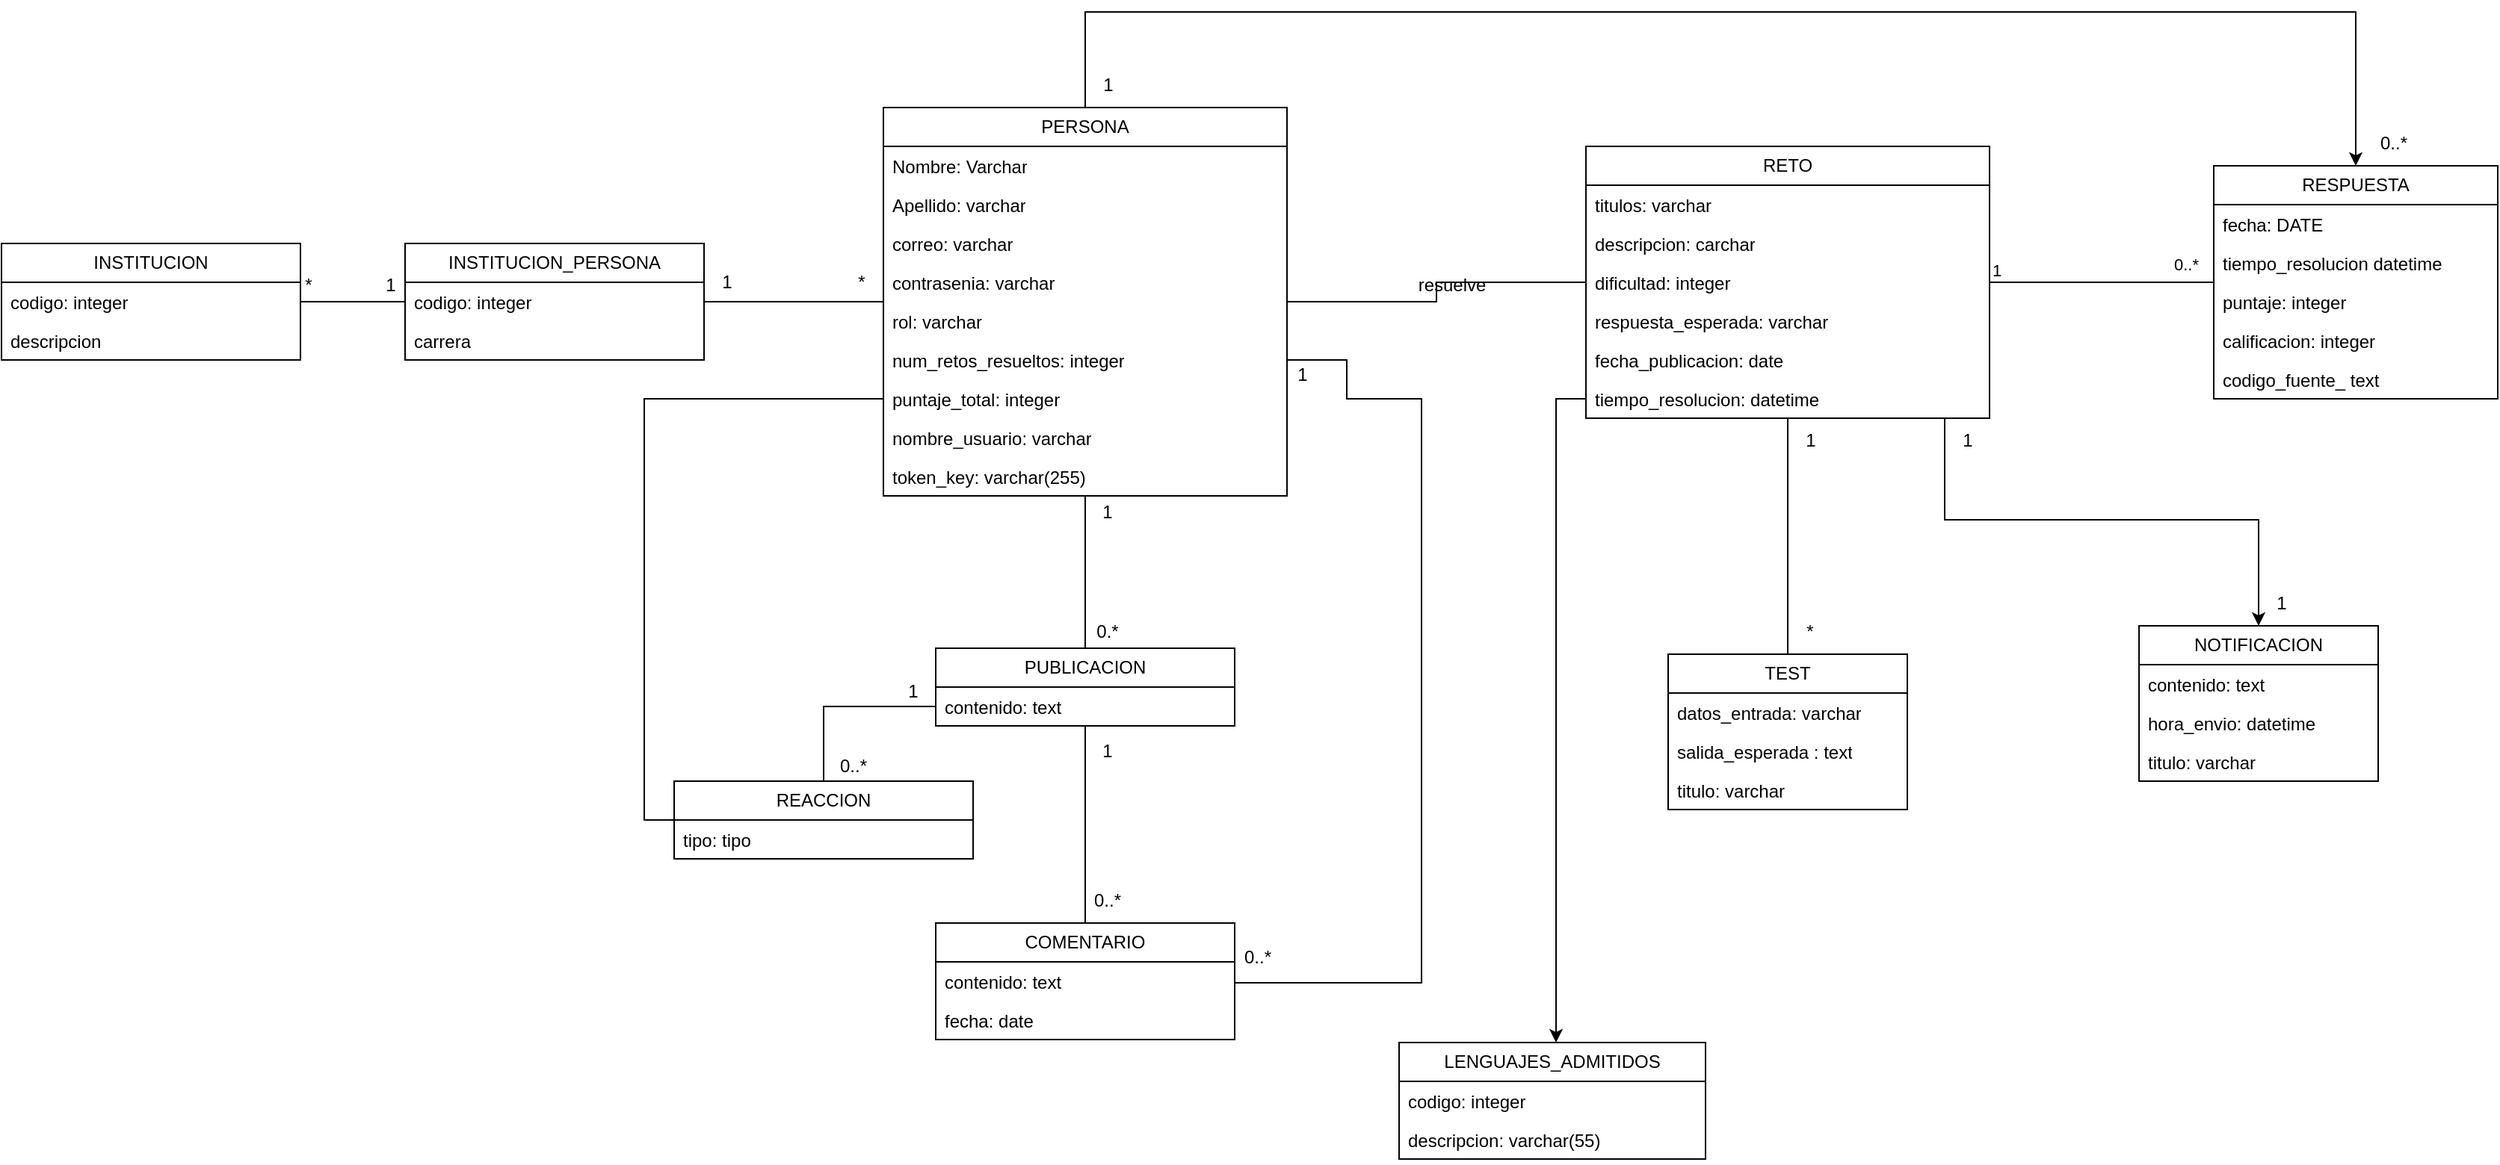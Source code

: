 <mxfile version="28.2.7">
  <diagram name="Página-1" id="Jknd5l03cWAQ0sGty1tu">
    <mxGraphModel dx="2494" dy="977" grid="1" gridSize="10" guides="1" tooltips="1" connect="1" arrows="1" fold="1" page="1" pageScale="1" pageWidth="827" pageHeight="1169" math="0" shadow="0">
      <root>
        <mxCell id="0" />
        <mxCell id="1" parent="0" />
        <mxCell id="FF4zC2Z1TH0vMoSytvkO-65" style="edgeStyle=orthogonalEdgeStyle;rounded=0;orthogonalLoop=1;jettySize=auto;html=1;" parent="1" source="FF4zC2Z1TH0vMoSytvkO-1" target="FF4zC2Z1TH0vMoSytvkO-49" edge="1">
          <mxGeometry relative="1" as="geometry">
            <Array as="points">
              <mxPoint x="-15" y="70" />
              <mxPoint x="835" y="70" />
            </Array>
          </mxGeometry>
        </mxCell>
        <mxCell id="FF4zC2Z1TH0vMoSytvkO-68" style="edgeStyle=orthogonalEdgeStyle;rounded=0;orthogonalLoop=1;jettySize=auto;html=1;endArrow=none;endFill=0;" parent="1" source="FF4zC2Z1TH0vMoSytvkO-1" target="FF4zC2Z1TH0vMoSytvkO-61" edge="1">
          <mxGeometry relative="1" as="geometry" />
        </mxCell>
        <mxCell id="FF4zC2Z1TH0vMoSytvkO-1" value="PERSONA" style="swimlane;fontStyle=0;childLayout=stackLayout;horizontal=1;startSize=26;fillColor=none;horizontalStack=0;resizeParent=1;resizeParentMax=0;resizeLast=0;collapsible=1;marginBottom=0;whiteSpace=wrap;html=1;" parent="1" vertex="1">
          <mxGeometry x="-150" y="134" width="270" height="260" as="geometry" />
        </mxCell>
        <mxCell id="FF4zC2Z1TH0vMoSytvkO-2" value="Nombre: Varchar" style="text;strokeColor=none;fillColor=none;align=left;verticalAlign=top;spacingLeft=4;spacingRight=4;overflow=hidden;rotatable=0;points=[[0,0.5],[1,0.5]];portConstraint=eastwest;whiteSpace=wrap;html=1;" parent="FF4zC2Z1TH0vMoSytvkO-1" vertex="1">
          <mxGeometry y="26" width="270" height="26" as="geometry" />
        </mxCell>
        <mxCell id="FF4zC2Z1TH0vMoSytvkO-3" value="Apellido: varchar" style="text;strokeColor=none;fillColor=none;align=left;verticalAlign=top;spacingLeft=4;spacingRight=4;overflow=hidden;rotatable=0;points=[[0,0.5],[1,0.5]];portConstraint=eastwest;whiteSpace=wrap;html=1;" parent="FF4zC2Z1TH0vMoSytvkO-1" vertex="1">
          <mxGeometry y="52" width="270" height="26" as="geometry" />
        </mxCell>
        <mxCell id="FF4zC2Z1TH0vMoSytvkO-4" value="correo: varchar" style="text;strokeColor=none;fillColor=none;align=left;verticalAlign=top;spacingLeft=4;spacingRight=4;overflow=hidden;rotatable=0;points=[[0,0.5],[1,0.5]];portConstraint=eastwest;whiteSpace=wrap;html=1;" parent="FF4zC2Z1TH0vMoSytvkO-1" vertex="1">
          <mxGeometry y="78" width="270" height="26" as="geometry" />
        </mxCell>
        <mxCell id="FF4zC2Z1TH0vMoSytvkO-5" value="contrasenia: varchar" style="text;strokeColor=none;fillColor=none;align=left;verticalAlign=top;spacingLeft=4;spacingRight=4;overflow=hidden;rotatable=0;points=[[0,0.5],[1,0.5]];portConstraint=eastwest;whiteSpace=wrap;html=1;" parent="FF4zC2Z1TH0vMoSytvkO-1" vertex="1">
          <mxGeometry y="104" width="270" height="26" as="geometry" />
        </mxCell>
        <mxCell id="FF4zC2Z1TH0vMoSytvkO-6" value="rol: varchar" style="text;strokeColor=none;fillColor=none;align=left;verticalAlign=top;spacingLeft=4;spacingRight=4;overflow=hidden;rotatable=0;points=[[0,0.5],[1,0.5]];portConstraint=eastwest;whiteSpace=wrap;html=1;" parent="FF4zC2Z1TH0vMoSytvkO-1" vertex="1">
          <mxGeometry y="130" width="270" height="26" as="geometry" />
        </mxCell>
        <mxCell id="FF4zC2Z1TH0vMoSytvkO-7" value="num_retos_resueltos: integer" style="text;strokeColor=none;fillColor=none;align=left;verticalAlign=top;spacingLeft=4;spacingRight=4;overflow=hidden;rotatable=0;points=[[0,0.5],[1,0.5]];portConstraint=eastwest;whiteSpace=wrap;html=1;" parent="FF4zC2Z1TH0vMoSytvkO-1" vertex="1">
          <mxGeometry y="156" width="270" height="26" as="geometry" />
        </mxCell>
        <mxCell id="FF4zC2Z1TH0vMoSytvkO-9" value="puntaje_total: integer" style="text;strokeColor=none;fillColor=none;align=left;verticalAlign=top;spacingLeft=4;spacingRight=4;overflow=hidden;rotatable=0;points=[[0,0.5],[1,0.5]];portConstraint=eastwest;whiteSpace=wrap;html=1;" parent="FF4zC2Z1TH0vMoSytvkO-1" vertex="1">
          <mxGeometry y="182" width="270" height="26" as="geometry" />
        </mxCell>
        <mxCell id="FF4zC2Z1TH0vMoSytvkO-91" value="nombre_usuario: varchar" style="text;strokeColor=none;fillColor=none;align=left;verticalAlign=top;spacingLeft=4;spacingRight=4;overflow=hidden;rotatable=0;points=[[0,0.5],[1,0.5]];portConstraint=eastwest;whiteSpace=wrap;html=1;" parent="FF4zC2Z1TH0vMoSytvkO-1" vertex="1">
          <mxGeometry y="208" width="270" height="26" as="geometry" />
        </mxCell>
        <mxCell id="FF4zC2Z1TH0vMoSytvkO-92" value="token_key: varchar(255)" style="text;strokeColor=none;fillColor=none;align=left;verticalAlign=top;spacingLeft=4;spacingRight=4;overflow=hidden;rotatable=0;points=[[0,0.5],[1,0.5]];portConstraint=eastwest;whiteSpace=wrap;html=1;" parent="FF4zC2Z1TH0vMoSytvkO-1" vertex="1">
          <mxGeometry y="234" width="270" height="26" as="geometry" />
        </mxCell>
        <mxCell id="FF4zC2Z1TH0vMoSytvkO-10" value="RETO" style="swimlane;fontStyle=0;childLayout=stackLayout;horizontal=1;startSize=26;fillColor=none;horizontalStack=0;resizeParent=1;resizeParentMax=0;resizeLast=0;collapsible=1;marginBottom=0;whiteSpace=wrap;html=1;" parent="1" vertex="1">
          <mxGeometry x="320" y="160" width="270" height="182" as="geometry" />
        </mxCell>
        <mxCell id="FF4zC2Z1TH0vMoSytvkO-11" value="titulos: varchar" style="text;strokeColor=none;fillColor=none;align=left;verticalAlign=top;spacingLeft=4;spacingRight=4;overflow=hidden;rotatable=0;points=[[0,0.5],[1,0.5]];portConstraint=eastwest;whiteSpace=wrap;html=1;" parent="FF4zC2Z1TH0vMoSytvkO-10" vertex="1">
          <mxGeometry y="26" width="270" height="26" as="geometry" />
        </mxCell>
        <mxCell id="FF4zC2Z1TH0vMoSytvkO-12" value="descripcion: carchar" style="text;strokeColor=none;fillColor=none;align=left;verticalAlign=top;spacingLeft=4;spacingRight=4;overflow=hidden;rotatable=0;points=[[0,0.5],[1,0.5]];portConstraint=eastwest;whiteSpace=wrap;html=1;" parent="FF4zC2Z1TH0vMoSytvkO-10" vertex="1">
          <mxGeometry y="52" width="270" height="26" as="geometry" />
        </mxCell>
        <mxCell id="FF4zC2Z1TH0vMoSytvkO-13" value="dificultad: integer" style="text;strokeColor=none;fillColor=none;align=left;verticalAlign=top;spacingLeft=4;spacingRight=4;overflow=hidden;rotatable=0;points=[[0,0.5],[1,0.5]];portConstraint=eastwest;whiteSpace=wrap;html=1;" parent="FF4zC2Z1TH0vMoSytvkO-10" vertex="1">
          <mxGeometry y="78" width="270" height="26" as="geometry" />
        </mxCell>
        <mxCell id="FF4zC2Z1TH0vMoSytvkO-14" value="respuesta_esperada: varchar" style="text;strokeColor=none;fillColor=none;align=left;verticalAlign=top;spacingLeft=4;spacingRight=4;overflow=hidden;rotatable=0;points=[[0,0.5],[1,0.5]];portConstraint=eastwest;whiteSpace=wrap;html=1;" parent="FF4zC2Z1TH0vMoSytvkO-10" vertex="1">
          <mxGeometry y="104" width="270" height="26" as="geometry" />
        </mxCell>
        <mxCell id="FF4zC2Z1TH0vMoSytvkO-15" value="fecha_publicacion: date" style="text;strokeColor=none;fillColor=none;align=left;verticalAlign=top;spacingLeft=4;spacingRight=4;overflow=hidden;rotatable=0;points=[[0,0.5],[1,0.5]];portConstraint=eastwest;whiteSpace=wrap;html=1;" parent="FF4zC2Z1TH0vMoSytvkO-10" vertex="1">
          <mxGeometry y="130" width="270" height="26" as="geometry" />
        </mxCell>
        <mxCell id="FF4zC2Z1TH0vMoSytvkO-16" value="tiempo_resolucion: datetime" style="text;strokeColor=none;fillColor=none;align=left;verticalAlign=top;spacingLeft=4;spacingRight=4;overflow=hidden;rotatable=0;points=[[0,0.5],[1,0.5]];portConstraint=eastwest;whiteSpace=wrap;html=1;" parent="FF4zC2Z1TH0vMoSytvkO-10" vertex="1">
          <mxGeometry y="156" width="270" height="26" as="geometry" />
        </mxCell>
        <mxCell id="FF4zC2Z1TH0vMoSytvkO-18" value="TEST" style="swimlane;fontStyle=0;childLayout=stackLayout;horizontal=1;startSize=26;fillColor=none;horizontalStack=0;resizeParent=1;resizeParentMax=0;resizeLast=0;collapsible=1;marginBottom=0;whiteSpace=wrap;html=1;" parent="1" vertex="1">
          <mxGeometry x="375" y="500" width="160" height="104" as="geometry" />
        </mxCell>
        <mxCell id="FF4zC2Z1TH0vMoSytvkO-19" value="datos_entrada: varchar" style="text;strokeColor=none;fillColor=none;align=left;verticalAlign=top;spacingLeft=4;spacingRight=4;overflow=hidden;rotatable=0;points=[[0,0.5],[1,0.5]];portConstraint=eastwest;whiteSpace=wrap;html=1;" parent="FF4zC2Z1TH0vMoSytvkO-18" vertex="1">
          <mxGeometry y="26" width="160" height="26" as="geometry" />
        </mxCell>
        <mxCell id="FF4zC2Z1TH0vMoSytvkO-20" value="salida_esperada : text" style="text;strokeColor=none;fillColor=none;align=left;verticalAlign=top;spacingLeft=4;spacingRight=4;overflow=hidden;rotatable=0;points=[[0,0.5],[1,0.5]];portConstraint=eastwest;whiteSpace=wrap;html=1;" parent="FF4zC2Z1TH0vMoSytvkO-18" vertex="1">
          <mxGeometry y="52" width="160" height="26" as="geometry" />
        </mxCell>
        <mxCell id="FF4zC2Z1TH0vMoSytvkO-76" value="titulo: varchar" style="text;strokeColor=none;fillColor=none;align=left;verticalAlign=top;spacingLeft=4;spacingRight=4;overflow=hidden;rotatable=0;points=[[0,0.5],[1,0.5]];portConstraint=eastwest;whiteSpace=wrap;html=1;" parent="FF4zC2Z1TH0vMoSytvkO-18" vertex="1">
          <mxGeometry y="78" width="160" height="26" as="geometry" />
        </mxCell>
        <mxCell id="FF4zC2Z1TH0vMoSytvkO-26" value="" style="endArrow=none;html=1;edgeStyle=orthogonalEdgeStyle;rounded=0;" parent="1" source="FF4zC2Z1TH0vMoSytvkO-1" target="FF4zC2Z1TH0vMoSytvkO-10" edge="1">
          <mxGeometry relative="1" as="geometry">
            <mxPoint x="30" y="490" as="sourcePoint" />
            <mxPoint x="190" y="490" as="targetPoint" />
          </mxGeometry>
        </mxCell>
        <mxCell id="FF4zC2Z1TH0vMoSytvkO-29" value="resuelve" style="text;html=1;align=center;verticalAlign=middle;resizable=0;points=[];autosize=1;strokeColor=none;fillColor=none;" parent="1" vertex="1">
          <mxGeometry x="195" y="238" width="70" height="30" as="geometry" />
        </mxCell>
        <mxCell id="FF4zC2Z1TH0vMoSytvkO-30" value="INSTITUCION" style="swimlane;fontStyle=0;childLayout=stackLayout;horizontal=1;startSize=26;fillColor=none;horizontalStack=0;resizeParent=1;resizeParentMax=0;resizeLast=0;collapsible=1;marginBottom=0;whiteSpace=wrap;html=1;" parent="1" vertex="1">
          <mxGeometry x="-740" y="225" width="200" height="78" as="geometry" />
        </mxCell>
        <mxCell id="FF4zC2Z1TH0vMoSytvkO-31" value="codigo: integer" style="text;strokeColor=none;fillColor=none;align=left;verticalAlign=top;spacingLeft=4;spacingRight=4;overflow=hidden;rotatable=0;points=[[0,0.5],[1,0.5]];portConstraint=eastwest;whiteSpace=wrap;html=1;" parent="FF4zC2Z1TH0vMoSytvkO-30" vertex="1">
          <mxGeometry y="26" width="200" height="26" as="geometry" />
        </mxCell>
        <mxCell id="FF4zC2Z1TH0vMoSytvkO-32" value="descripcion" style="text;strokeColor=none;fillColor=none;align=left;verticalAlign=top;spacingLeft=4;spacingRight=4;overflow=hidden;rotatable=0;points=[[0,0.5],[1,0.5]];portConstraint=eastwest;whiteSpace=wrap;html=1;" parent="FF4zC2Z1TH0vMoSytvkO-30" vertex="1">
          <mxGeometry y="52" width="200" height="26" as="geometry" />
        </mxCell>
        <mxCell id="FF4zC2Z1TH0vMoSytvkO-38" value="" style="endArrow=none;html=1;edgeStyle=orthogonalEdgeStyle;rounded=0;" parent="1" source="FF4zC2Z1TH0vMoSytvkO-30" target="FF4zC2Z1TH0vMoSytvkO-42" edge="1">
          <mxGeometry relative="1" as="geometry">
            <mxPoint x="-380" y="440" as="sourcePoint" />
            <mxPoint x="-220" y="440" as="targetPoint" />
          </mxGeometry>
        </mxCell>
        <mxCell id="FF4zC2Z1TH0vMoSytvkO-41" value="*" style="text;html=1;align=center;verticalAlign=middle;resizable=0;points=[];autosize=1;strokeColor=none;fillColor=none;" parent="1" vertex="1">
          <mxGeometry x="-550" y="238" width="30" height="30" as="geometry" />
        </mxCell>
        <mxCell id="FF4zC2Z1TH0vMoSytvkO-42" value="INSTITUCION_PERSONA" style="swimlane;fontStyle=0;childLayout=stackLayout;horizontal=1;startSize=26;fillColor=none;horizontalStack=0;resizeParent=1;resizeParentMax=0;resizeLast=0;collapsible=1;marginBottom=0;whiteSpace=wrap;html=1;" parent="1" vertex="1">
          <mxGeometry x="-470" y="225" width="200" height="78" as="geometry" />
        </mxCell>
        <mxCell id="FF4zC2Z1TH0vMoSytvkO-43" value="codigo: integer" style="text;strokeColor=none;fillColor=none;align=left;verticalAlign=top;spacingLeft=4;spacingRight=4;overflow=hidden;rotatable=0;points=[[0,0.5],[1,0.5]];portConstraint=eastwest;whiteSpace=wrap;html=1;" parent="FF4zC2Z1TH0vMoSytvkO-42" vertex="1">
          <mxGeometry y="26" width="200" height="26" as="geometry" />
        </mxCell>
        <mxCell id="FF4zC2Z1TH0vMoSytvkO-45" value="carrera" style="text;strokeColor=none;fillColor=none;align=left;verticalAlign=top;spacingLeft=4;spacingRight=4;overflow=hidden;rotatable=0;points=[[0,0.5],[1,0.5]];portConstraint=eastwest;whiteSpace=wrap;html=1;" parent="FF4zC2Z1TH0vMoSytvkO-42" vertex="1">
          <mxGeometry y="52" width="200" height="26" as="geometry" />
        </mxCell>
        <mxCell id="FF4zC2Z1TH0vMoSytvkO-47" value="1" style="text;html=1;align=center;verticalAlign=middle;resizable=0;points=[];autosize=1;strokeColor=none;fillColor=none;" parent="1" vertex="1">
          <mxGeometry x="-495" y="238" width="30" height="30" as="geometry" />
        </mxCell>
        <mxCell id="FF4zC2Z1TH0vMoSytvkO-48" style="edgeStyle=orthogonalEdgeStyle;rounded=0;orthogonalLoop=1;jettySize=auto;html=1;endArrow=none;endFill=0;" parent="1" source="FF4zC2Z1TH0vMoSytvkO-43" target="FF4zC2Z1TH0vMoSytvkO-1" edge="1">
          <mxGeometry relative="1" as="geometry" />
        </mxCell>
        <mxCell id="FF4zC2Z1TH0vMoSytvkO-49" value="RESPUESTA" style="swimlane;fontStyle=0;childLayout=stackLayout;horizontal=1;startSize=26;fillColor=none;horizontalStack=0;resizeParent=1;resizeParentMax=0;resizeLast=0;collapsible=1;marginBottom=0;whiteSpace=wrap;html=1;" parent="1" vertex="1">
          <mxGeometry x="740" y="173" width="190" height="156" as="geometry" />
        </mxCell>
        <mxCell id="FF4zC2Z1TH0vMoSytvkO-50" value="fecha: DATE" style="text;strokeColor=none;fillColor=none;align=left;verticalAlign=top;spacingLeft=4;spacingRight=4;overflow=hidden;rotatable=0;points=[[0,0.5],[1,0.5]];portConstraint=eastwest;whiteSpace=wrap;html=1;" parent="FF4zC2Z1TH0vMoSytvkO-49" vertex="1">
          <mxGeometry y="26" width="190" height="26" as="geometry" />
        </mxCell>
        <mxCell id="FF4zC2Z1TH0vMoSytvkO-51" value="tiempo_resolucion datetime" style="text;strokeColor=none;fillColor=none;align=left;verticalAlign=top;spacingLeft=4;spacingRight=4;overflow=hidden;rotatable=0;points=[[0,0.5],[1,0.5]];portConstraint=eastwest;whiteSpace=wrap;html=1;" parent="FF4zC2Z1TH0vMoSytvkO-49" vertex="1">
          <mxGeometry y="52" width="190" height="26" as="geometry" />
        </mxCell>
        <mxCell id="FF4zC2Z1TH0vMoSytvkO-17" value="puntaje: integer" style="text;strokeColor=none;fillColor=none;align=left;verticalAlign=top;spacingLeft=4;spacingRight=4;overflow=hidden;rotatable=0;points=[[0,0.5],[1,0.5]];portConstraint=eastwest;whiteSpace=wrap;html=1;" parent="FF4zC2Z1TH0vMoSytvkO-49" vertex="1">
          <mxGeometry y="78" width="190" height="26" as="geometry" />
        </mxCell>
        <mxCell id="FF4zC2Z1TH0vMoSytvkO-52" value="calificacion: integer" style="text;strokeColor=none;fillColor=none;align=left;verticalAlign=top;spacingLeft=4;spacingRight=4;overflow=hidden;rotatable=0;points=[[0,0.5],[1,0.5]];portConstraint=eastwest;whiteSpace=wrap;html=1;" parent="FF4zC2Z1TH0vMoSytvkO-49" vertex="1">
          <mxGeometry y="104" width="190" height="26" as="geometry" />
        </mxCell>
        <mxCell id="FF4zC2Z1TH0vMoSytvkO-64" value="codigo_fuente_ text" style="text;strokeColor=none;fillColor=none;align=left;verticalAlign=top;spacingLeft=4;spacingRight=4;overflow=hidden;rotatable=0;points=[[0,0.5],[1,0.5]];portConstraint=eastwest;whiteSpace=wrap;html=1;" parent="FF4zC2Z1TH0vMoSytvkO-49" vertex="1">
          <mxGeometry y="130" width="190" height="26" as="geometry" />
        </mxCell>
        <mxCell id="FF4zC2Z1TH0vMoSytvkO-57" value="" style="endArrow=none;html=1;edgeStyle=orthogonalEdgeStyle;rounded=0;" parent="1" source="FF4zC2Z1TH0vMoSytvkO-10" target="FF4zC2Z1TH0vMoSytvkO-49" edge="1">
          <mxGeometry relative="1" as="geometry">
            <mxPoint x="640" y="310" as="sourcePoint" />
            <mxPoint x="800" y="310" as="targetPoint" />
          </mxGeometry>
        </mxCell>
        <mxCell id="FF4zC2Z1TH0vMoSytvkO-58" value="1" style="edgeLabel;resizable=0;html=1;align=left;verticalAlign=bottom;" parent="FF4zC2Z1TH0vMoSytvkO-57" connectable="0" vertex="1">
          <mxGeometry x="-1" relative="1" as="geometry" />
        </mxCell>
        <mxCell id="FF4zC2Z1TH0vMoSytvkO-59" value="0..*" style="edgeLabel;resizable=0;html=1;align=right;verticalAlign=bottom;" parent="FF4zC2Z1TH0vMoSytvkO-57" connectable="0" vertex="1">
          <mxGeometry x="1" relative="1" as="geometry">
            <mxPoint x="-10" y="-4" as="offset" />
          </mxGeometry>
        </mxCell>
        <mxCell id="FF4zC2Z1TH0vMoSytvkO-75" style="edgeStyle=orthogonalEdgeStyle;rounded=0;orthogonalLoop=1;jettySize=auto;html=1;endArrow=none;endFill=0;" parent="1" source="FF4zC2Z1TH0vMoSytvkO-61" target="FF4zC2Z1TH0vMoSytvkO-71" edge="1">
          <mxGeometry relative="1" as="geometry" />
        </mxCell>
        <mxCell id="FF4zC2Z1TH0vMoSytvkO-61" value="PUBLICACION" style="swimlane;fontStyle=0;childLayout=stackLayout;horizontal=1;startSize=26;fillColor=none;horizontalStack=0;resizeParent=1;resizeParentMax=0;resizeLast=0;collapsible=1;marginBottom=0;whiteSpace=wrap;html=1;" parent="1" vertex="1">
          <mxGeometry x="-115" y="496" width="200" height="52" as="geometry" />
        </mxCell>
        <mxCell id="FF4zC2Z1TH0vMoSytvkO-62" value="contenido: text" style="text;strokeColor=none;fillColor=none;align=left;verticalAlign=top;spacingLeft=4;spacingRight=4;overflow=hidden;rotatable=0;points=[[0,0.5],[1,0.5]];portConstraint=eastwest;whiteSpace=wrap;html=1;" parent="FF4zC2Z1TH0vMoSytvkO-61" vertex="1">
          <mxGeometry y="26" width="200" height="26" as="geometry" />
        </mxCell>
        <mxCell id="FF4zC2Z1TH0vMoSytvkO-66" value="1" style="text;html=1;align=center;verticalAlign=middle;resizable=0;points=[];autosize=1;strokeColor=none;fillColor=none;" parent="1" vertex="1">
          <mxGeometry x="-15" y="104" width="30" height="30" as="geometry" />
        </mxCell>
        <mxCell id="FF4zC2Z1TH0vMoSytvkO-67" value="0..*" style="text;html=1;align=center;verticalAlign=middle;resizable=0;points=[];autosize=1;strokeColor=none;fillColor=none;" parent="1" vertex="1">
          <mxGeometry x="840" y="143" width="40" height="30" as="geometry" />
        </mxCell>
        <mxCell id="FF4zC2Z1TH0vMoSytvkO-69" value="REACCION" style="swimlane;fontStyle=0;childLayout=stackLayout;horizontal=1;startSize=26;fillColor=none;horizontalStack=0;resizeParent=1;resizeParentMax=0;resizeLast=0;collapsible=1;marginBottom=0;whiteSpace=wrap;html=1;" parent="1" vertex="1">
          <mxGeometry x="-290" y="585" width="200" height="52" as="geometry" />
        </mxCell>
        <mxCell id="FF4zC2Z1TH0vMoSytvkO-70" value="tipo: tipo&amp;nbsp;" style="text;strokeColor=none;fillColor=none;align=left;verticalAlign=top;spacingLeft=4;spacingRight=4;overflow=hidden;rotatable=0;points=[[0,0.5],[1,0.5]];portConstraint=eastwest;whiteSpace=wrap;html=1;" parent="FF4zC2Z1TH0vMoSytvkO-69" vertex="1">
          <mxGeometry y="26" width="200" height="26" as="geometry" />
        </mxCell>
        <mxCell id="FF4zC2Z1TH0vMoSytvkO-71" value="COMENTARIO" style="swimlane;fontStyle=0;childLayout=stackLayout;horizontal=1;startSize=26;fillColor=none;horizontalStack=0;resizeParent=1;resizeParentMax=0;resizeLast=0;collapsible=1;marginBottom=0;whiteSpace=wrap;html=1;" parent="1" vertex="1">
          <mxGeometry x="-115" y="680" width="200" height="78" as="geometry" />
        </mxCell>
        <mxCell id="FF4zC2Z1TH0vMoSytvkO-72" value="contenido: text" style="text;strokeColor=none;fillColor=none;align=left;verticalAlign=top;spacingLeft=4;spacingRight=4;overflow=hidden;rotatable=0;points=[[0,0.5],[1,0.5]];portConstraint=eastwest;whiteSpace=wrap;html=1;" parent="FF4zC2Z1TH0vMoSytvkO-71" vertex="1">
          <mxGeometry y="26" width="200" height="26" as="geometry" />
        </mxCell>
        <mxCell id="FF4zC2Z1TH0vMoSytvkO-73" value="fecha: date" style="text;strokeColor=none;fillColor=none;align=left;verticalAlign=top;spacingLeft=4;spacingRight=4;overflow=hidden;rotatable=0;points=[[0,0.5],[1,0.5]];portConstraint=eastwest;whiteSpace=wrap;html=1;" parent="FF4zC2Z1TH0vMoSytvkO-71" vertex="1">
          <mxGeometry y="52" width="200" height="26" as="geometry" />
        </mxCell>
        <mxCell id="FF4zC2Z1TH0vMoSytvkO-74" style="edgeStyle=orthogonalEdgeStyle;rounded=0;orthogonalLoop=1;jettySize=auto;html=1;endArrow=none;endFill=0;" parent="1" source="FF4zC2Z1TH0vMoSytvkO-62" target="FF4zC2Z1TH0vMoSytvkO-69" edge="1">
          <mxGeometry relative="1" as="geometry" />
        </mxCell>
        <mxCell id="FF4zC2Z1TH0vMoSytvkO-77" value="NOTIFICACION" style="swimlane;fontStyle=0;childLayout=stackLayout;horizontal=1;startSize=26;fillColor=none;horizontalStack=0;resizeParent=1;resizeParentMax=0;resizeLast=0;collapsible=1;marginBottom=0;whiteSpace=wrap;html=1;" parent="1" vertex="1">
          <mxGeometry x="690" y="481" width="160" height="104" as="geometry" />
        </mxCell>
        <mxCell id="FF4zC2Z1TH0vMoSytvkO-78" value="contenido: text" style="text;strokeColor=none;fillColor=none;align=left;verticalAlign=top;spacingLeft=4;spacingRight=4;overflow=hidden;rotatable=0;points=[[0,0.5],[1,0.5]];portConstraint=eastwest;whiteSpace=wrap;html=1;" parent="FF4zC2Z1TH0vMoSytvkO-77" vertex="1">
          <mxGeometry y="26" width="160" height="26" as="geometry" />
        </mxCell>
        <mxCell id="FF4zC2Z1TH0vMoSytvkO-79" value="hora_envio: datetime" style="text;strokeColor=none;fillColor=none;align=left;verticalAlign=top;spacingLeft=4;spacingRight=4;overflow=hidden;rotatable=0;points=[[0,0.5],[1,0.5]];portConstraint=eastwest;whiteSpace=wrap;html=1;" parent="FF4zC2Z1TH0vMoSytvkO-77" vertex="1">
          <mxGeometry y="52" width="160" height="26" as="geometry" />
        </mxCell>
        <mxCell id="FF4zC2Z1TH0vMoSytvkO-80" value="titulo: varchar" style="text;strokeColor=none;fillColor=none;align=left;verticalAlign=top;spacingLeft=4;spacingRight=4;overflow=hidden;rotatable=0;points=[[0,0.5],[1,0.5]];portConstraint=eastwest;whiteSpace=wrap;html=1;" parent="FF4zC2Z1TH0vMoSytvkO-77" vertex="1">
          <mxGeometry y="78" width="160" height="26" as="geometry" />
        </mxCell>
        <mxCell id="FF4zC2Z1TH0vMoSytvkO-81" style="edgeStyle=orthogonalEdgeStyle;rounded=0;orthogonalLoop=1;jettySize=auto;html=1;" parent="1" source="FF4zC2Z1TH0vMoSytvkO-10" target="FF4zC2Z1TH0vMoSytvkO-77" edge="1">
          <mxGeometry relative="1" as="geometry">
            <Array as="points">
              <mxPoint x="560" y="410" />
              <mxPoint x="770" y="410" />
            </Array>
          </mxGeometry>
        </mxCell>
        <mxCell id="FF4zC2Z1TH0vMoSytvkO-82" value="1" style="text;html=1;align=center;verticalAlign=middle;resizable=0;points=[];autosize=1;strokeColor=none;fillColor=none;" parent="1" vertex="1">
          <mxGeometry x="455" y="342" width="30" height="30" as="geometry" />
        </mxCell>
        <mxCell id="FF4zC2Z1TH0vMoSytvkO-83" value="1" style="text;html=1;align=center;verticalAlign=middle;resizable=0;points=[];autosize=1;strokeColor=none;fillColor=none;" parent="1" vertex="1">
          <mxGeometry x="770" y="451" width="30" height="30" as="geometry" />
        </mxCell>
        <mxCell id="FF4zC2Z1TH0vMoSytvkO-84" style="edgeStyle=orthogonalEdgeStyle;rounded=0;orthogonalLoop=1;jettySize=auto;html=1;endArrow=none;endFill=0;" parent="1" source="FF4zC2Z1TH0vMoSytvkO-1" target="FF4zC2Z1TH0vMoSytvkO-69" edge="1">
          <mxGeometry relative="1" as="geometry">
            <Array as="points">
              <mxPoint x="-310" y="329" />
              <mxPoint x="-310" y="611" />
            </Array>
          </mxGeometry>
        </mxCell>
        <mxCell id="FF4zC2Z1TH0vMoSytvkO-85" style="edgeStyle=orthogonalEdgeStyle;rounded=0;orthogonalLoop=1;jettySize=auto;html=1;endArrow=none;endFill=0;" parent="1" source="FF4zC2Z1TH0vMoSytvkO-1" target="FF4zC2Z1TH0vMoSytvkO-71" edge="1">
          <mxGeometry relative="1" as="geometry">
            <Array as="points">
              <mxPoint x="160" y="303" />
              <mxPoint x="160" y="329" />
              <mxPoint x="210" y="329" />
              <mxPoint x="210" y="720" />
            </Array>
          </mxGeometry>
        </mxCell>
        <mxCell id="FF4zC2Z1TH0vMoSytvkO-89" value="1" style="text;html=1;align=center;verticalAlign=middle;resizable=0;points=[];autosize=1;strokeColor=none;fillColor=none;" parent="1" vertex="1">
          <mxGeometry x="115" y="298" width="30" height="30" as="geometry" />
        </mxCell>
        <mxCell id="FF4zC2Z1TH0vMoSytvkO-90" value="0..*" style="text;html=1;align=center;verticalAlign=middle;resizable=0;points=[];autosize=1;strokeColor=none;fillColor=none;" parent="1" vertex="1">
          <mxGeometry x="80" y="688" width="40" height="30" as="geometry" />
        </mxCell>
        <mxCell id="FF4zC2Z1TH0vMoSytvkO-93" value="LENGUAJES_ADMITIDOS" style="swimlane;fontStyle=0;childLayout=stackLayout;horizontal=1;startSize=26;fillColor=none;horizontalStack=0;resizeParent=1;resizeParentMax=0;resizeLast=0;collapsible=1;marginBottom=0;whiteSpace=wrap;html=1;" parent="1" vertex="1">
          <mxGeometry x="195" y="760" width="205" height="78" as="geometry" />
        </mxCell>
        <mxCell id="FF4zC2Z1TH0vMoSytvkO-94" value="codigo: integer" style="text;strokeColor=none;fillColor=none;align=left;verticalAlign=top;spacingLeft=4;spacingRight=4;overflow=hidden;rotatable=0;points=[[0,0.5],[1,0.5]];portConstraint=eastwest;whiteSpace=wrap;html=1;" parent="FF4zC2Z1TH0vMoSytvkO-93" vertex="1">
          <mxGeometry y="26" width="205" height="26" as="geometry" />
        </mxCell>
        <mxCell id="FF4zC2Z1TH0vMoSytvkO-95" value="descripcion: varchar(55)" style="text;strokeColor=none;fillColor=none;align=left;verticalAlign=top;spacingLeft=4;spacingRight=4;overflow=hidden;rotatable=0;points=[[0,0.5],[1,0.5]];portConstraint=eastwest;whiteSpace=wrap;html=1;" parent="FF4zC2Z1TH0vMoSytvkO-93" vertex="1">
          <mxGeometry y="52" width="205" height="26" as="geometry" />
        </mxCell>
        <mxCell id="FF4zC2Z1TH0vMoSytvkO-97" style="edgeStyle=orthogonalEdgeStyle;rounded=0;orthogonalLoop=1;jettySize=auto;html=1;" parent="1" source="FF4zC2Z1TH0vMoSytvkO-16" target="FF4zC2Z1TH0vMoSytvkO-93" edge="1">
          <mxGeometry relative="1" as="geometry">
            <Array as="points">
              <mxPoint x="300" y="329" />
            </Array>
          </mxGeometry>
        </mxCell>
        <mxCell id="kL-qMfRtqN_tmMxZTg6V-1" value="*" style="text;html=1;align=center;verticalAlign=middle;resizable=0;points=[];autosize=1;strokeColor=none;fillColor=none;" vertex="1" parent="1">
          <mxGeometry x="-180" y="236" width="30" height="30" as="geometry" />
        </mxCell>
        <mxCell id="kL-qMfRtqN_tmMxZTg6V-2" value="1" style="text;html=1;align=center;verticalAlign=middle;resizable=0;points=[];autosize=1;strokeColor=none;fillColor=none;" vertex="1" parent="1">
          <mxGeometry x="-270" y="236" width="30" height="30" as="geometry" />
        </mxCell>
        <mxCell id="kL-qMfRtqN_tmMxZTg6V-3" value="1" style="text;html=1;whiteSpace=wrap;strokeColor=none;fillColor=none;align=center;verticalAlign=middle;rounded=0;" vertex="1" parent="1">
          <mxGeometry x="-160" y="510" width="60" height="30" as="geometry" />
        </mxCell>
        <mxCell id="kL-qMfRtqN_tmMxZTg6V-4" value="0..*" style="text;html=1;whiteSpace=wrap;strokeColor=none;fillColor=none;align=center;verticalAlign=middle;rounded=0;" vertex="1" parent="1">
          <mxGeometry x="-200" y="560" width="60" height="30" as="geometry" />
        </mxCell>
        <mxCell id="kL-qMfRtqN_tmMxZTg6V-5" value="1" style="text;html=1;whiteSpace=wrap;strokeColor=none;fillColor=none;align=center;verticalAlign=middle;rounded=0;" vertex="1" parent="1">
          <mxGeometry x="-30" y="390" width="60" height="30" as="geometry" />
        </mxCell>
        <mxCell id="kL-qMfRtqN_tmMxZTg6V-6" value="0.*" style="text;html=1;whiteSpace=wrap;strokeColor=none;fillColor=none;align=center;verticalAlign=middle;rounded=0;" vertex="1" parent="1">
          <mxGeometry x="-30" y="470" width="60" height="30" as="geometry" />
        </mxCell>
        <mxCell id="kL-qMfRtqN_tmMxZTg6V-7" value="1" style="text;html=1;whiteSpace=wrap;strokeColor=none;fillColor=none;align=center;verticalAlign=middle;rounded=0;" vertex="1" parent="1">
          <mxGeometry x="-30" y="550" width="60" height="30" as="geometry" />
        </mxCell>
        <mxCell id="kL-qMfRtqN_tmMxZTg6V-8" value="0..*" style="text;html=1;whiteSpace=wrap;strokeColor=none;fillColor=none;align=center;verticalAlign=middle;rounded=0;" vertex="1" parent="1">
          <mxGeometry x="-30" y="650" width="60" height="30" as="geometry" />
        </mxCell>
        <mxCell id="kL-qMfRtqN_tmMxZTg6V-9" value="" style="endArrow=none;html=1;rounded=0;" edge="1" parent="1" source="FF4zC2Z1TH0vMoSytvkO-18" target="FF4zC2Z1TH0vMoSytvkO-10">
          <mxGeometry width="50" height="50" relative="1" as="geometry">
            <mxPoint x="380" y="480" as="sourcePoint" />
            <mxPoint x="430" y="430" as="targetPoint" />
          </mxGeometry>
        </mxCell>
        <mxCell id="kL-qMfRtqN_tmMxZTg6V-10" value="*" style="text;html=1;whiteSpace=wrap;strokeColor=none;fillColor=none;align=center;verticalAlign=middle;rounded=0;" vertex="1" parent="1">
          <mxGeometry x="440" y="470" width="60" height="30" as="geometry" />
        </mxCell>
        <mxCell id="kL-qMfRtqN_tmMxZTg6V-11" value="1" style="text;html=1;align=center;verticalAlign=middle;resizable=0;points=[];autosize=1;strokeColor=none;fillColor=none;" vertex="1" parent="1">
          <mxGeometry x="560" y="342" width="30" height="30" as="geometry" />
        </mxCell>
      </root>
    </mxGraphModel>
  </diagram>
</mxfile>
